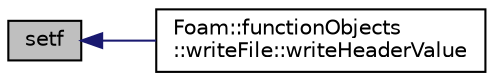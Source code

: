 digraph "setf"
{
  bgcolor="transparent";
  edge [fontname="Helvetica",fontsize="10",labelfontname="Helvetica",labelfontsize="10"];
  node [fontname="Helvetica",fontsize="10",shape=record];
  rankdir="LR";
  Node1 [label="setf",height=0.2,width=0.4,color="black", fillcolor="grey75", style="filled" fontcolor="black"];
  Node1 -> Node2 [dir="back",color="midnightblue",fontsize="10",style="solid",fontname="Helvetica"];
  Node2 [label="Foam::functionObjects\l::writeFile::writeHeaderValue",height=0.2,width=0.4,color="black",URL="$classFoam_1_1functionObjects_1_1writeFile.html#a33e085645b5ebdb633f01c6a16e5f717",tooltip="Write a (commented) header property and value pair. "];
}
